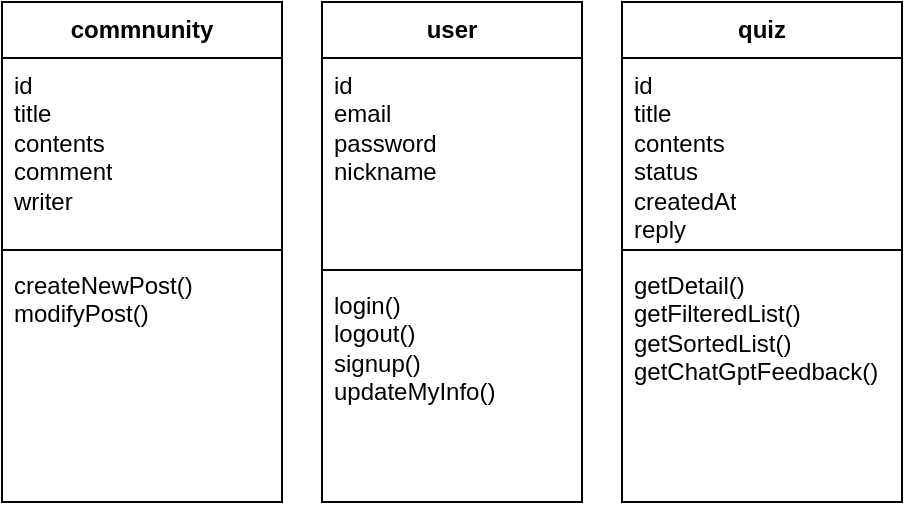 <mxfile version="24.2.3" type="github">
  <diagram id="C5RBs43oDa-KdzZeNtuy" name="Page-1">
    <mxGraphModel dx="977" dy="856" grid="1" gridSize="10" guides="1" tooltips="1" connect="1" arrows="1" fold="1" page="1" pageScale="1" pageWidth="827" pageHeight="1169" math="0" shadow="0">
      <root>
        <mxCell id="WIyWlLk6GJQsqaUBKTNV-0" />
        <mxCell id="WIyWlLk6GJQsqaUBKTNV-1" parent="WIyWlLk6GJQsqaUBKTNV-0" />
        <mxCell id="rCQHxXC-FA9r8LFdVMm9-4" value="commnunity" style="swimlane;fontStyle=1;align=center;verticalAlign=top;childLayout=stackLayout;horizontal=1;startSize=28;horizontalStack=0;resizeParent=1;resizeParentMax=0;resizeLast=0;collapsible=1;marginBottom=0;whiteSpace=wrap;html=1;" vertex="1" parent="WIyWlLk6GJQsqaUBKTNV-1">
          <mxGeometry x="40" y="70" width="140" height="250" as="geometry" />
        </mxCell>
        <mxCell id="rCQHxXC-FA9r8LFdVMm9-5" value="&lt;div&gt;id&lt;/div&gt;&lt;div&gt;title&lt;/div&gt;&lt;div&gt;contents&lt;/div&gt;&lt;div&gt;comment&lt;/div&gt;&lt;div&gt;writer&lt;/div&gt;" style="text;strokeColor=none;fillColor=none;align=left;verticalAlign=top;spacingLeft=4;spacingRight=4;overflow=hidden;rotatable=0;points=[[0,0.5],[1,0.5]];portConstraint=eastwest;whiteSpace=wrap;html=1;" vertex="1" parent="rCQHxXC-FA9r8LFdVMm9-4">
          <mxGeometry y="28" width="140" height="92" as="geometry" />
        </mxCell>
        <mxCell id="rCQHxXC-FA9r8LFdVMm9-6" value="" style="line;strokeWidth=1;fillColor=none;align=left;verticalAlign=middle;spacingTop=-1;spacingLeft=3;spacingRight=3;rotatable=0;labelPosition=right;points=[];portConstraint=eastwest;strokeColor=inherit;" vertex="1" parent="rCQHxXC-FA9r8LFdVMm9-4">
          <mxGeometry y="120" width="140" height="8" as="geometry" />
        </mxCell>
        <mxCell id="rCQHxXC-FA9r8LFdVMm9-7" value="createNewPost()&lt;div&gt;modifyPost()&lt;/div&gt;" style="text;strokeColor=none;fillColor=none;align=left;verticalAlign=top;spacingLeft=4;spacingRight=4;overflow=hidden;rotatable=0;points=[[0,0.5],[1,0.5]];portConstraint=eastwest;whiteSpace=wrap;html=1;" vertex="1" parent="rCQHxXC-FA9r8LFdVMm9-4">
          <mxGeometry y="128" width="140" height="122" as="geometry" />
        </mxCell>
        <mxCell id="rCQHxXC-FA9r8LFdVMm9-18" value="user" style="swimlane;fontStyle=1;align=center;verticalAlign=top;childLayout=stackLayout;horizontal=1;startSize=28;horizontalStack=0;resizeParent=1;resizeParentMax=0;resizeLast=0;collapsible=1;marginBottom=0;whiteSpace=wrap;html=1;" vertex="1" parent="WIyWlLk6GJQsqaUBKTNV-1">
          <mxGeometry x="200" y="70" width="130" height="250" as="geometry" />
        </mxCell>
        <mxCell id="rCQHxXC-FA9r8LFdVMm9-19" value="&lt;div&gt;id&lt;/div&gt;&lt;div&gt;&lt;span style=&quot;background-color: initial;&quot;&gt;email&lt;/span&gt;&lt;/div&gt;&lt;div&gt;password&lt;/div&gt;&lt;div&gt;nickname&lt;/div&gt;" style="text;strokeColor=none;fillColor=none;align=left;verticalAlign=top;spacingLeft=4;spacingRight=4;overflow=hidden;rotatable=0;points=[[0,0.5],[1,0.5]];portConstraint=eastwest;whiteSpace=wrap;html=1;" vertex="1" parent="rCQHxXC-FA9r8LFdVMm9-18">
          <mxGeometry y="28" width="130" height="102" as="geometry" />
        </mxCell>
        <mxCell id="rCQHxXC-FA9r8LFdVMm9-20" value="" style="line;strokeWidth=1;fillColor=none;align=left;verticalAlign=middle;spacingTop=-1;spacingLeft=3;spacingRight=3;rotatable=0;labelPosition=right;points=[];portConstraint=eastwest;strokeColor=inherit;" vertex="1" parent="rCQHxXC-FA9r8LFdVMm9-18">
          <mxGeometry y="130" width="130" height="8" as="geometry" />
        </mxCell>
        <mxCell id="rCQHxXC-FA9r8LFdVMm9-21" value="login()&lt;div&gt;logout()&lt;/div&gt;&lt;div&gt;signup()&lt;/div&gt;&lt;div&gt;updateMyInfo()&amp;nbsp;&lt;/div&gt;" style="text;strokeColor=none;fillColor=none;align=left;verticalAlign=top;spacingLeft=4;spacingRight=4;overflow=hidden;rotatable=0;points=[[0,0.5],[1,0.5]];portConstraint=eastwest;whiteSpace=wrap;html=1;" vertex="1" parent="rCQHxXC-FA9r8LFdVMm9-18">
          <mxGeometry y="138" width="130" height="112" as="geometry" />
        </mxCell>
        <mxCell id="rCQHxXC-FA9r8LFdVMm9-22" value="quiz" style="swimlane;fontStyle=1;align=center;verticalAlign=top;childLayout=stackLayout;horizontal=1;startSize=28;horizontalStack=0;resizeParent=1;resizeParentMax=0;resizeLast=0;collapsible=1;marginBottom=0;whiteSpace=wrap;html=1;" vertex="1" parent="WIyWlLk6GJQsqaUBKTNV-1">
          <mxGeometry x="350" y="70" width="140" height="250" as="geometry" />
        </mxCell>
        <mxCell id="rCQHxXC-FA9r8LFdVMm9-23" value="&lt;div&gt;id&lt;/div&gt;&lt;div&gt;title&lt;/div&gt;&lt;div&gt;contents&lt;/div&gt;&lt;div&gt;status&lt;/div&gt;&lt;div&gt;createdAt&lt;/div&gt;&lt;div&gt;reply&lt;/div&gt;" style="text;strokeColor=none;fillColor=none;align=left;verticalAlign=top;spacingLeft=4;spacingRight=4;overflow=hidden;rotatable=0;points=[[0,0.5],[1,0.5]];portConstraint=eastwest;whiteSpace=wrap;html=1;" vertex="1" parent="rCQHxXC-FA9r8LFdVMm9-22">
          <mxGeometry y="28" width="140" height="92" as="geometry" />
        </mxCell>
        <mxCell id="rCQHxXC-FA9r8LFdVMm9-24" value="" style="line;strokeWidth=1;fillColor=none;align=left;verticalAlign=middle;spacingTop=-1;spacingLeft=3;spacingRight=3;rotatable=0;labelPosition=right;points=[];portConstraint=eastwest;strokeColor=inherit;" vertex="1" parent="rCQHxXC-FA9r8LFdVMm9-22">
          <mxGeometry y="120" width="140" height="8" as="geometry" />
        </mxCell>
        <mxCell id="rCQHxXC-FA9r8LFdVMm9-25" value="getDetail()&lt;div&gt;getFilteredList()&lt;/div&gt;&lt;div&gt;getSortedList()&lt;/div&gt;&lt;div&gt;getChatGptFeedback()&lt;/div&gt;&lt;div&gt;&lt;br&gt;&lt;/div&gt;&lt;div&gt;&lt;br&gt;&lt;/div&gt;" style="text;strokeColor=none;fillColor=none;align=left;verticalAlign=top;spacingLeft=4;spacingRight=4;overflow=hidden;rotatable=0;points=[[0,0.5],[1,0.5]];portConstraint=eastwest;whiteSpace=wrap;html=1;" vertex="1" parent="rCQHxXC-FA9r8LFdVMm9-22">
          <mxGeometry y="128" width="140" height="122" as="geometry" />
        </mxCell>
      </root>
    </mxGraphModel>
  </diagram>
</mxfile>
